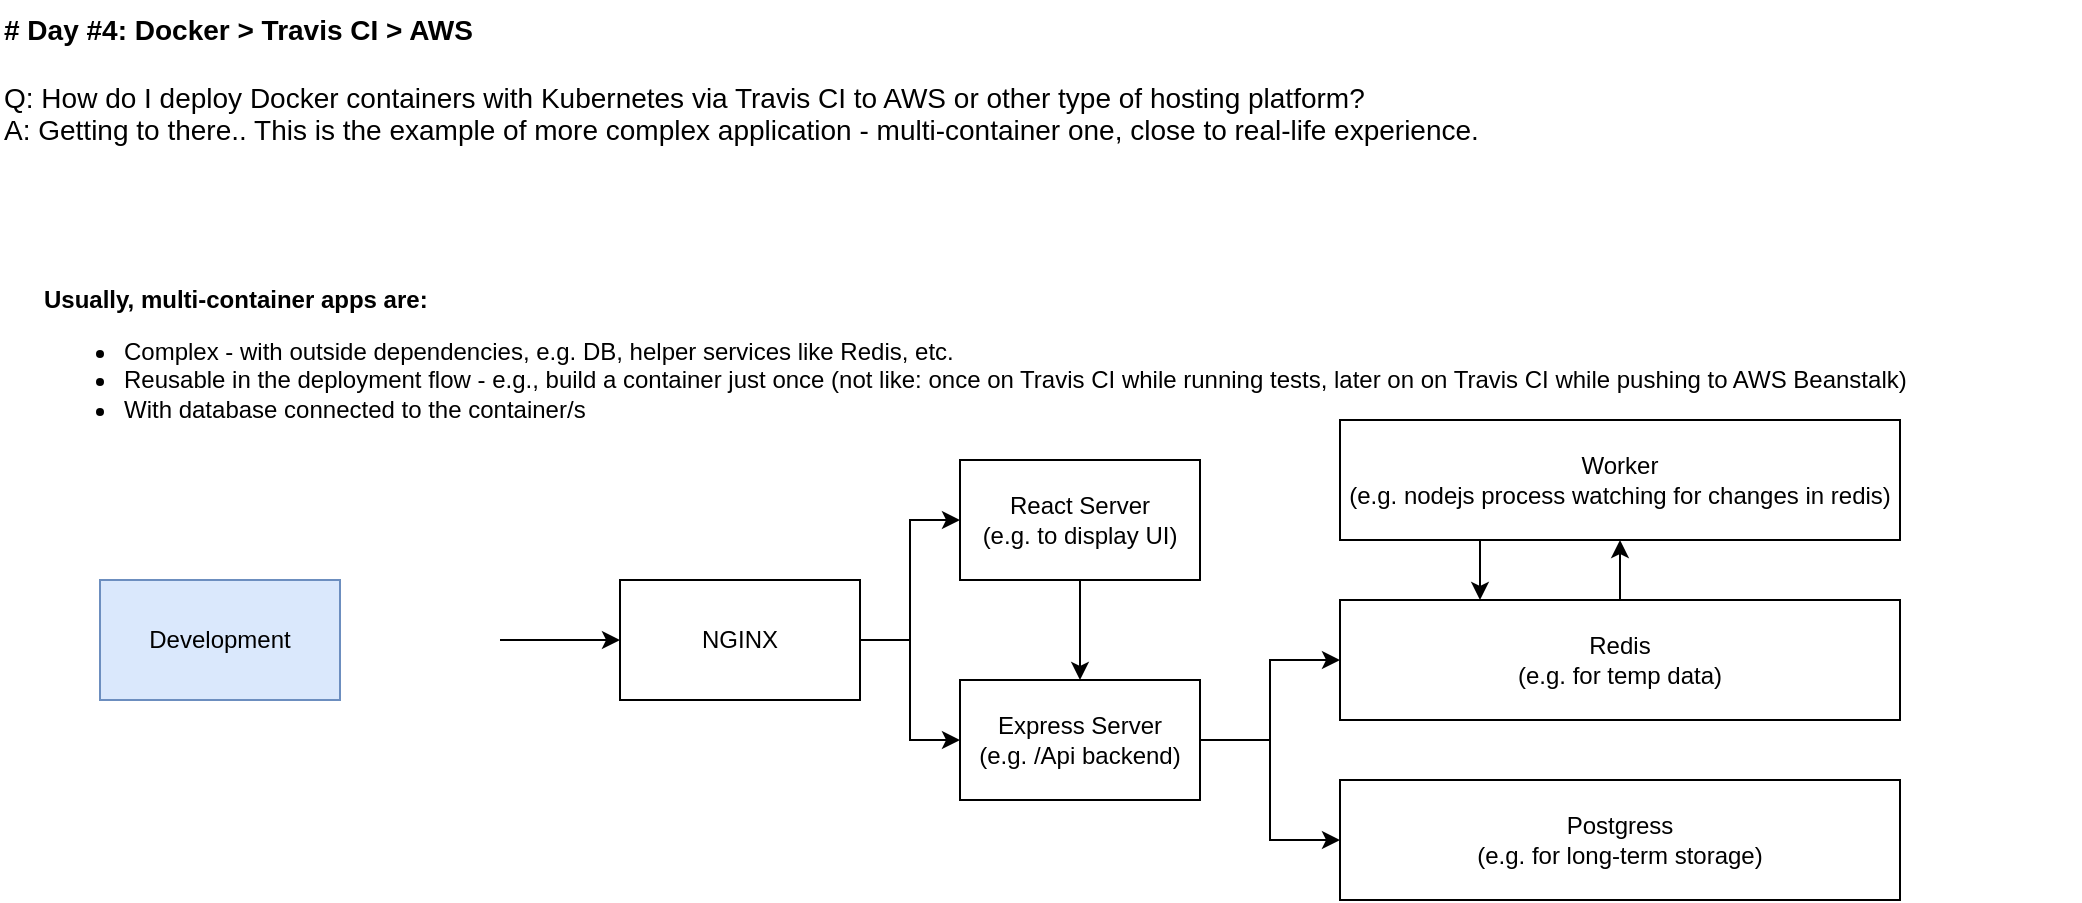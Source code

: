 <mxfile version="12.9.9" type="device"><diagram id="Pe4DsHhSUHwVfa8Xvief" name="Page-1"><mxGraphModel dx="1422" dy="752" grid="1" gridSize="10" guides="1" tooltips="1" connect="1" arrows="1" fold="1" page="1" pageScale="1" pageWidth="3300" pageHeight="2339" math="0" shadow="0"><root><mxCell id="0"/><mxCell id="1" parent="0"/><mxCell id="QytfcIRdeHpnfkWm8fJE-1" value="&lt;b&gt;# Day #4: Docker &amp;gt; Travis CI &amp;gt; AWS&lt;br&gt;&lt;br&gt;&lt;/b&gt;Q: How do I deploy Docker containers with Kubernetes via Travis CI to AWS or other type of hosting platform?&lt;br&gt;A: Getting to there.. This is the example of more complex application - multi-container one, close to real-life experience." style="text;html=1;fontSize=14;fontColor=#000000;" parent="1" vertex="1"><mxGeometry x="10" y="10" width="760" height="60" as="geometry"/></mxCell><mxCell id="QytfcIRdeHpnfkWm8fJE-2" value="&lt;div&gt;&lt;b&gt;Usually, multi-container apps are:&lt;/b&gt;&lt;/div&gt;&lt;ul&gt;&lt;li&gt;&lt;span&gt;Complex - with outside dependencies, e.g. DB, helper services like Redis, etc.&lt;/span&gt;&lt;br&gt;&lt;/li&gt;&lt;li&gt;Reusable in the deployment flow - e.g., build a container just once (not like: once on Travis CI while running tests, later on on Travis CI while pushing to AWS Beanstalk)&lt;/li&gt;&lt;li&gt;With database connected to the container/s&lt;/li&gt;&lt;/ul&gt;" style="text;strokeColor=none;fillColor=none;html=1;whiteSpace=wrap;verticalAlign=middle;overflow=hidden;" parent="1" vertex="1"><mxGeometry x="30" y="150" width="1020" height="80" as="geometry"/></mxCell><mxCell id="QytfcIRdeHpnfkWm8fJE-4" value="Development" style="rounded=0;whiteSpace=wrap;html=1;fillColor=#dae8fc;strokeColor=#6c8ebf;" parent="1" vertex="1"><mxGeometry x="60" y="300" width="120" height="60" as="geometry"/></mxCell><mxCell id="QytfcIRdeHpnfkWm8fJE-16" style="edgeStyle=orthogonalEdgeStyle;rounded=0;orthogonalLoop=1;jettySize=auto;html=1;entryX=0;entryY=0.5;entryDx=0;entryDy=0;" parent="1" source="QytfcIRdeHpnfkWm8fJE-5" target="QytfcIRdeHpnfkWm8fJE-6" edge="1"><mxGeometry relative="1" as="geometry"/></mxCell><mxCell id="QytfcIRdeHpnfkWm8fJE-17" style="edgeStyle=orthogonalEdgeStyle;rounded=0;orthogonalLoop=1;jettySize=auto;html=1;" parent="1" source="QytfcIRdeHpnfkWm8fJE-5" target="QytfcIRdeHpnfkWm8fJE-7" edge="1"><mxGeometry relative="1" as="geometry"/></mxCell><mxCell id="QytfcIRdeHpnfkWm8fJE-5" value="NGINX" style="rounded=0;whiteSpace=wrap;html=1;" parent="1" vertex="1"><mxGeometry x="320" y="300" width="120" height="60" as="geometry"/></mxCell><mxCell id="QytfcIRdeHpnfkWm8fJE-15" style="edgeStyle=orthogonalEdgeStyle;rounded=0;orthogonalLoop=1;jettySize=auto;html=1;" parent="1" source="QytfcIRdeHpnfkWm8fJE-6" target="QytfcIRdeHpnfkWm8fJE-7" edge="1"><mxGeometry relative="1" as="geometry"/></mxCell><mxCell id="QytfcIRdeHpnfkWm8fJE-6" value="React Server&lt;br&gt;(e.g. to display UI)" style="rounded=0;whiteSpace=wrap;html=1;" parent="1" vertex="1"><mxGeometry x="490" y="240" width="120" height="60" as="geometry"/></mxCell><mxCell id="QytfcIRdeHpnfkWm8fJE-13" style="edgeStyle=orthogonalEdgeStyle;rounded=0;orthogonalLoop=1;jettySize=auto;html=1;entryX=0;entryY=0.5;entryDx=0;entryDy=0;" parent="1" source="QytfcIRdeHpnfkWm8fJE-7" target="QytfcIRdeHpnfkWm8fJE-9" edge="1"><mxGeometry relative="1" as="geometry"/></mxCell><mxCell id="QytfcIRdeHpnfkWm8fJE-14" style="edgeStyle=orthogonalEdgeStyle;rounded=0;orthogonalLoop=1;jettySize=auto;html=1;entryX=0;entryY=0.5;entryDx=0;entryDy=0;" parent="1" source="QytfcIRdeHpnfkWm8fJE-7" target="QytfcIRdeHpnfkWm8fJE-10" edge="1"><mxGeometry relative="1" as="geometry"/></mxCell><mxCell id="QytfcIRdeHpnfkWm8fJE-7" value="Express Server&lt;br&gt;(e.g. /Api backend)" style="rounded=0;whiteSpace=wrap;html=1;" parent="1" vertex="1"><mxGeometry x="490" y="350" width="120" height="60" as="geometry"/></mxCell><mxCell id="QytfcIRdeHpnfkWm8fJE-11" style="edgeStyle=orthogonalEdgeStyle;rounded=0;orthogonalLoop=1;jettySize=auto;html=1;exitX=0.25;exitY=1;exitDx=0;exitDy=0;entryX=0.25;entryY=0;entryDx=0;entryDy=0;" parent="1" source="QytfcIRdeHpnfkWm8fJE-8" target="QytfcIRdeHpnfkWm8fJE-9" edge="1"><mxGeometry relative="1" as="geometry"/></mxCell><mxCell id="QytfcIRdeHpnfkWm8fJE-8" value="Worker&lt;br&gt;(e.g. nodejs process watching for changes in redis)" style="rounded=0;whiteSpace=wrap;html=1;" parent="1" vertex="1"><mxGeometry x="680" y="220" width="280" height="60" as="geometry"/></mxCell><mxCell id="QytfcIRdeHpnfkWm8fJE-19" style="edgeStyle=orthogonalEdgeStyle;rounded=0;orthogonalLoop=1;jettySize=auto;html=1;entryX=0.5;entryY=1;entryDx=0;entryDy=0;" parent="1" source="QytfcIRdeHpnfkWm8fJE-9" target="QytfcIRdeHpnfkWm8fJE-8" edge="1"><mxGeometry relative="1" as="geometry"/></mxCell><mxCell id="QytfcIRdeHpnfkWm8fJE-9" value="Redis&lt;br&gt;(e.g. for temp data)" style="rounded=0;whiteSpace=wrap;html=1;" parent="1" vertex="1"><mxGeometry x="680" y="310" width="280" height="60" as="geometry"/></mxCell><mxCell id="QytfcIRdeHpnfkWm8fJE-10" value="Postgress&lt;br&gt;(e.g. for long-term storage)" style="rounded=0;whiteSpace=wrap;html=1;" parent="1" vertex="1"><mxGeometry x="680" y="400" width="280" height="60" as="geometry"/></mxCell><mxCell id="QytfcIRdeHpnfkWm8fJE-18" value="" style="endArrow=classic;html=1;" parent="1" target="QytfcIRdeHpnfkWm8fJE-5" edge="1"><mxGeometry width="50" height="50" relative="1" as="geometry"><mxPoint x="260" y="330" as="sourcePoint"/><mxPoint x="320" y="310" as="targetPoint"/></mxGeometry></mxCell></root></mxGraphModel></diagram></mxfile>